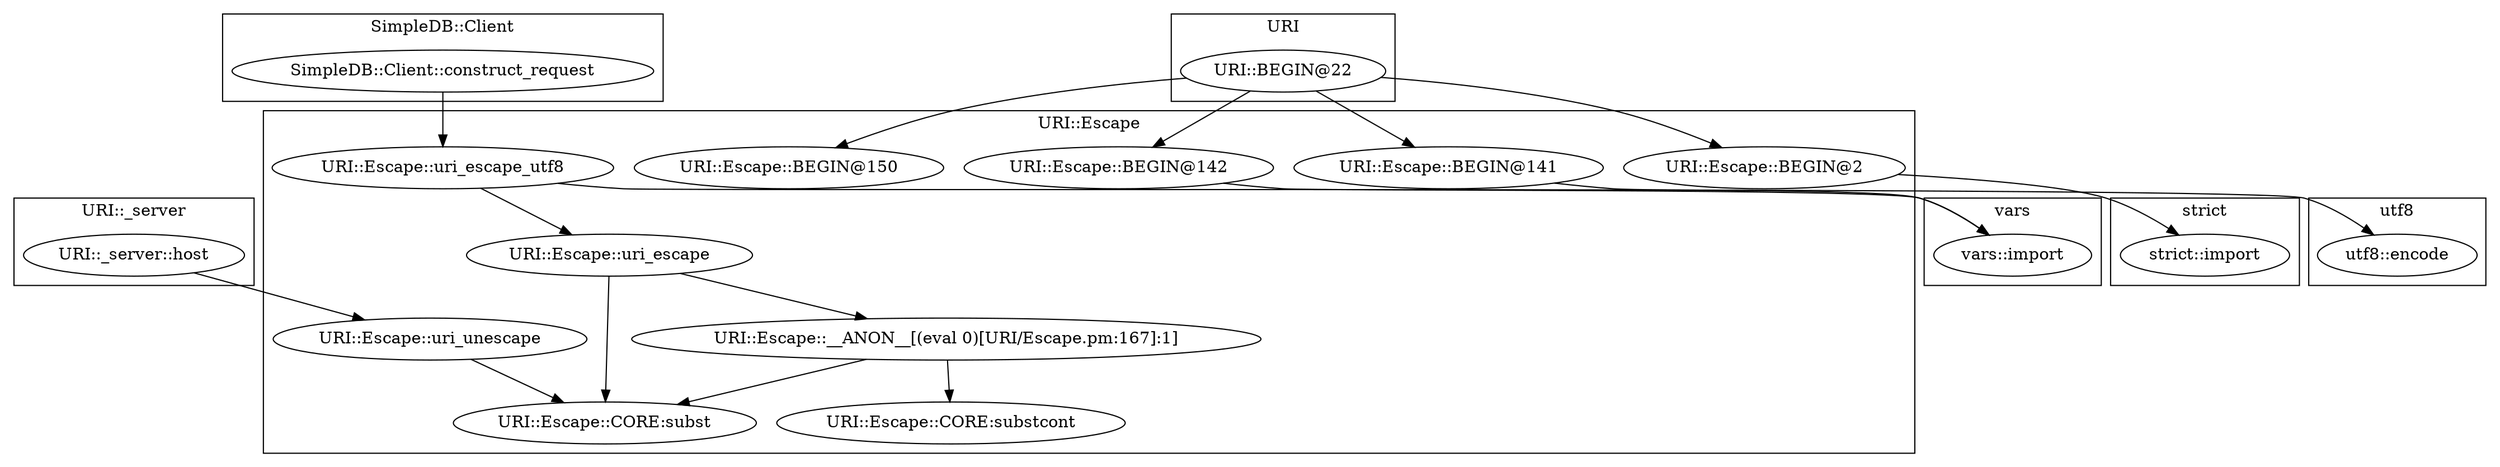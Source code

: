 digraph {
graph [overlap=false]
subgraph cluster_vars {
	label="vars";
	"vars::import";
}
subgraph cluster_URI_Escape {
	label="URI::Escape";
	"URI::Escape::BEGIN@150";
	"URI::Escape::CORE:subst";
	"URI::Escape::CORE:substcont";
	"URI::Escape::uri_escape";
	"URI::Escape::BEGIN@141";
	"URI::Escape::uri_unescape";
	"URI::Escape::BEGIN@2";
	"URI::Escape::BEGIN@142";
	"URI::Escape::__ANON__[(eval 0)[URI/Escape.pm:167]:1]";
	"URI::Escape::uri_escape_utf8";
}
subgraph cluster_utf8 {
	label="utf8";
	"utf8::encode";
}
subgraph cluster_URI__server {
	label="URI::_server";
	"URI::_server::host";
}
subgraph cluster_SimpleDB_Client {
	label="SimpleDB::Client";
	"SimpleDB::Client::construct_request";
}
subgraph cluster_strict {
	label="strict";
	"strict::import";
}
subgraph cluster_URI {
	label="URI";
	"URI::BEGIN@22";
}
"URI::Escape::uri_unescape" -> "URI::Escape::CORE:subst";
"URI::Escape::uri_escape" -> "URI::Escape::CORE:subst";
"URI::Escape::__ANON__[(eval 0)[URI/Escape.pm:167]:1]" -> "URI::Escape::CORE:subst";
"URI::BEGIN@22" -> "URI::Escape::BEGIN@141";
"URI::Escape::uri_escape_utf8" -> "URI::Escape::uri_escape";
"URI::Escape::uri_escape" -> "URI::Escape::__ANON__[(eval 0)[URI/Escape.pm:167]:1]";
"URI::BEGIN@22" -> "URI::Escape::BEGIN@2";
"URI::Escape::uri_escape_utf8" -> "utf8::encode";
"URI::_server::host" -> "URI::Escape::uri_unescape";
"SimpleDB::Client::construct_request" -> "URI::Escape::uri_escape_utf8";
"URI::BEGIN@22" -> "URI::Escape::BEGIN@150";
"URI::BEGIN@22" -> "URI::Escape::BEGIN@142";
"URI::Escape::BEGIN@141" -> "vars::import";
"URI::Escape::BEGIN@142" -> "vars::import";
"URI::Escape::__ANON__[(eval 0)[URI/Escape.pm:167]:1]" -> "URI::Escape::CORE:substcont";
"URI::Escape::BEGIN@2" -> "strict::import";
}
